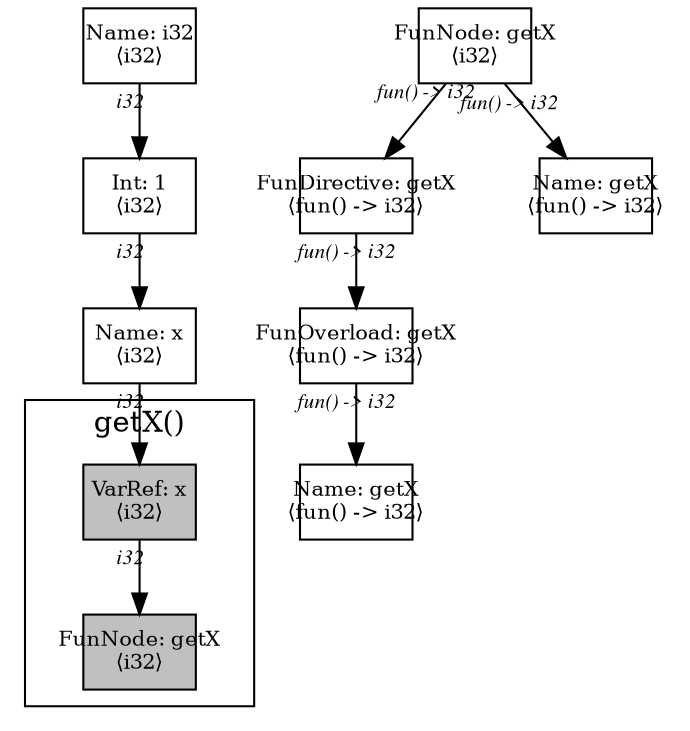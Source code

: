 digraph Document {
  node [shape=box,fixedsize=shape fontsize=10]
  1 [label="Name: i32\n⟨i32⟩", fillcolor=grey];
  2 [label="Name: x\n⟨i32⟩", fillcolor=grey];
  3 [label="Int: 1\n⟨i32⟩", fillcolor=grey];
  4 [label="FunOverload: getX\n⟨fun() -> i32⟩", fillcolor=grey];
  5 [label="FunDirective: getX\n⟨fun() -> i32⟩", fillcolor=grey];
  6 [label="FunNode: getX\n⟨i32⟩", fillcolor=grey];
  7 [label="Name: getX\n⟨fun() -> i32⟩", fillcolor=grey];
  8 [label="Name: getX\n⟨fun() -> i32⟩", fillcolor=grey];
  subgraph cluster0 {
    node [style=filled, fillcolor=grey];
    9 [label="VarRef: x\n⟨i32⟩", fillcolor=grey];
    10 [label="FunNode: getX\n⟨i32⟩", fillcolor=grey];
    9 -> 10[taillabel="i32" labeldistance="1" fontname="times  italic" fontsize = 10 color="black" ];
  label = "getX()";
}
  1 -> 3[taillabel="i32" labeldistance="1" fontname="times  italic" fontsize = 10 color="black" ];
  2 -> 9[taillabel="i32" labeldistance="1" fontname="times  italic" fontsize = 10 color="black" ];
  3 -> 2[taillabel="i32" labeldistance="1" fontname="times  italic" fontsize = 10 color="black" ];
  4 -> 8[taillabel="fun() -> i32" labeldistance="1" fontname="times  italic" fontsize = 10 color="black" ];
  5 -> 4[taillabel="fun() -> i32" labeldistance="1" fontname="times  italic" fontsize = 10 color="black" ];
  6 -> 7[taillabel="fun() -> i32" labeldistance="1" fontname="times  italic" fontsize = 10 color="black" ];
  6 -> 5[taillabel="fun() -> i32" labeldistance="1" fontname="times  italic" fontsize = 10 color="black" ];
  label="";
}
